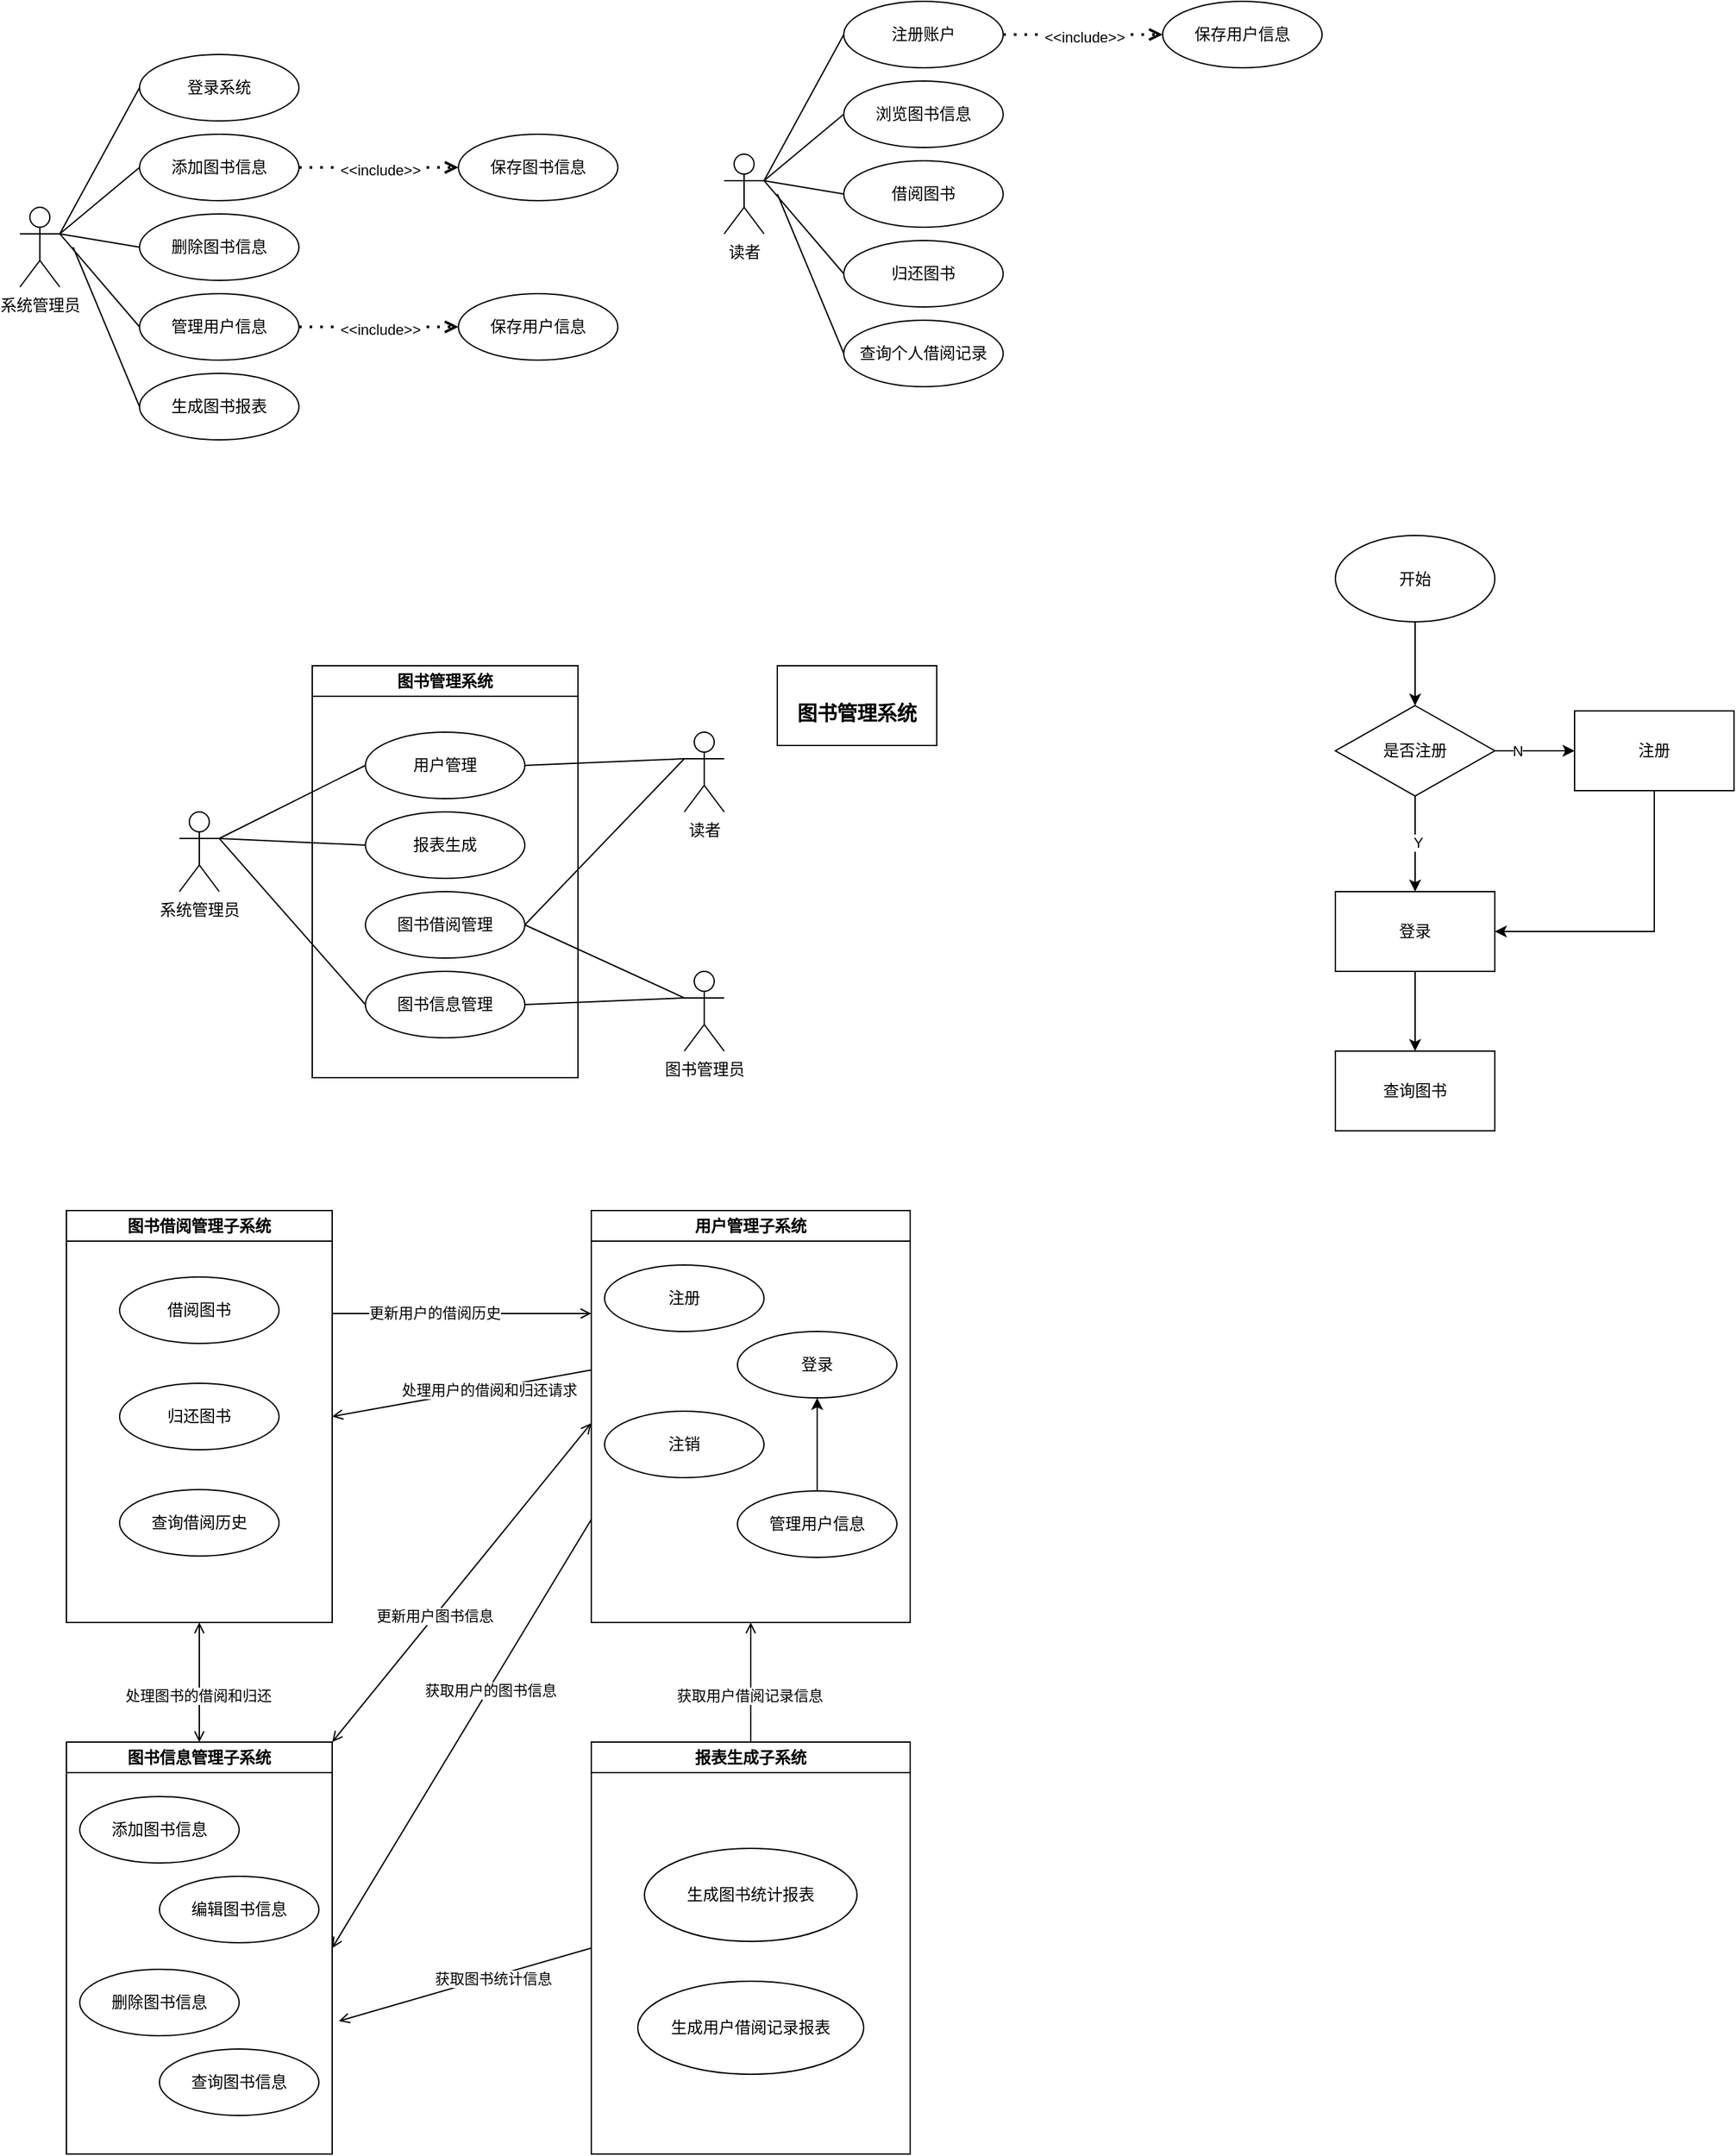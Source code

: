 <mxfile version="23.0.0" type="github">
  <diagram name="第 1 页" id="1S-oWMN58DFkhCVR-oqF">
    <mxGraphModel dx="544" dy="798" grid="1" gridSize="10" guides="1" tooltips="1" connect="1" arrows="1" fold="1" page="1" pageScale="1" pageWidth="827" pageHeight="1169" math="0" shadow="0">
      <root>
        <mxCell id="0" />
        <mxCell id="1" parent="0" />
        <mxCell id="vZ_JJnpRFsUOViejhZNN-1" value="系统管理员" style="shape=umlActor;verticalLabelPosition=bottom;verticalAlign=top;html=1;outlineConnect=0;" parent="1" vertex="1">
          <mxGeometry x="160" y="305" width="30" height="60" as="geometry" />
        </mxCell>
        <mxCell id="vZ_JJnpRFsUOViejhZNN-4" value="登录系统" style="ellipse;whiteSpace=wrap;html=1;" parent="1" vertex="1">
          <mxGeometry x="250" y="190" width="120" height="50" as="geometry" />
        </mxCell>
        <mxCell id="vZ_JJnpRFsUOViejhZNN-5" value="添加图书信息" style="ellipse;whiteSpace=wrap;html=1;" parent="1" vertex="1">
          <mxGeometry x="250" y="250" width="120" height="50" as="geometry" />
        </mxCell>
        <mxCell id="vZ_JJnpRFsUOViejhZNN-6" value="删除图书信息" style="ellipse;whiteSpace=wrap;html=1;" parent="1" vertex="1">
          <mxGeometry x="250" y="310" width="120" height="50" as="geometry" />
        </mxCell>
        <mxCell id="vZ_JJnpRFsUOViejhZNN-7" value="管理用户信息" style="ellipse;whiteSpace=wrap;html=1;" parent="1" vertex="1">
          <mxGeometry x="250" y="370" width="120" height="50" as="geometry" />
        </mxCell>
        <mxCell id="vZ_JJnpRFsUOViejhZNN-8" value="生成图书报表" style="ellipse;whiteSpace=wrap;html=1;" parent="1" vertex="1">
          <mxGeometry x="250" y="430" width="120" height="50" as="geometry" />
        </mxCell>
        <mxCell id="vZ_JJnpRFsUOViejhZNN-10" value="" style="endArrow=none;html=1;rounded=0;exitX=1;exitY=0.333;exitDx=0;exitDy=0;exitPerimeter=0;entryX=0;entryY=0.5;entryDx=0;entryDy=0;targetPerimeterSpacing=0;startArrow=none;startFill=0;endFill=0;" parent="1" source="vZ_JJnpRFsUOViejhZNN-1" target="vZ_JJnpRFsUOViejhZNN-4" edge="1">
          <mxGeometry width="50" height="50" relative="1" as="geometry">
            <mxPoint x="190" y="290" as="sourcePoint" />
            <mxPoint x="240" y="240" as="targetPoint" />
          </mxGeometry>
        </mxCell>
        <mxCell id="vZ_JJnpRFsUOViejhZNN-15" value="" style="endArrow=none;html=1;rounded=0;exitX=1;exitY=0.333;exitDx=0;exitDy=0;exitPerimeter=0;entryX=0;entryY=0.5;entryDx=0;entryDy=0;targetPerimeterSpacing=0;startArrow=none;startFill=0;endFill=0;" parent="1" source="vZ_JJnpRFsUOViejhZNN-1" target="vZ_JJnpRFsUOViejhZNN-5" edge="1">
          <mxGeometry width="50" height="50" relative="1" as="geometry">
            <mxPoint x="193" y="321" as="sourcePoint" />
            <mxPoint x="260" y="225" as="targetPoint" />
          </mxGeometry>
        </mxCell>
        <mxCell id="vZ_JJnpRFsUOViejhZNN-16" value="" style="endArrow=none;html=1;rounded=0;exitX=1;exitY=0.333;exitDx=0;exitDy=0;exitPerimeter=0;entryX=0;entryY=0.5;entryDx=0;entryDy=0;targetPerimeterSpacing=0;startArrow=none;startFill=0;endFill=0;" parent="1" source="vZ_JJnpRFsUOViejhZNN-1" target="vZ_JJnpRFsUOViejhZNN-6" edge="1">
          <mxGeometry width="50" height="50" relative="1" as="geometry">
            <mxPoint x="203" y="331" as="sourcePoint" />
            <mxPoint x="270" y="235" as="targetPoint" />
          </mxGeometry>
        </mxCell>
        <mxCell id="vZ_JJnpRFsUOViejhZNN-17" value="" style="endArrow=none;html=1;rounded=0;entryX=0;entryY=0.5;entryDx=0;entryDy=0;targetPerimeterSpacing=0;startArrow=none;startFill=0;endFill=0;exitX=1;exitY=0.333;exitDx=0;exitDy=0;exitPerimeter=0;" parent="1" source="vZ_JJnpRFsUOViejhZNN-1" target="vZ_JJnpRFsUOViejhZNN-7" edge="1">
          <mxGeometry width="50" height="50" relative="1" as="geometry">
            <mxPoint x="190" y="330" as="sourcePoint" />
            <mxPoint x="280" y="245" as="targetPoint" />
          </mxGeometry>
        </mxCell>
        <mxCell id="vZ_JJnpRFsUOViejhZNN-18" value="" style="endArrow=none;html=1;rounded=0;entryX=0;entryY=0.5;entryDx=0;entryDy=0;targetPerimeterSpacing=0;startArrow=none;startFill=0;endFill=0;exitX=1;exitY=0.333;exitDx=0;exitDy=0;exitPerimeter=0;" parent="1" source="vZ_JJnpRFsUOViejhZNN-28" target="vZ_JJnpRFsUOViejhZNN-27" edge="1">
          <mxGeometry width="50" height="50" relative="1" as="geometry">
            <mxPoint x="320" y="530" as="sourcePoint" />
            <mxPoint x="380" y="660" as="targetPoint" />
          </mxGeometry>
        </mxCell>
        <mxCell id="vZ_JJnpRFsUOViejhZNN-19" value="i" style="endArrow=open;dashed=1;html=1;dashPattern=1 3;strokeWidth=2;rounded=0;exitX=1;exitY=0.5;exitDx=0;exitDy=0;entryX=0;entryY=0.5;entryDx=0;entryDy=0;endFill=0;" parent="1" source="vZ_JJnpRFsUOViejhZNN-5" target="vZ_JJnpRFsUOViejhZNN-20" edge="1">
          <mxGeometry width="50" height="50" relative="1" as="geometry">
            <mxPoint x="389" y="220" as="sourcePoint" />
            <mxPoint x="439" y="170" as="targetPoint" />
          </mxGeometry>
        </mxCell>
        <mxCell id="vZ_JJnpRFsUOViejhZNN-21" value="&amp;lt;&amp;lt;include&amp;gt;&amp;gt;" style="edgeLabel;html=1;align=center;verticalAlign=middle;resizable=0;points=[];" parent="vZ_JJnpRFsUOViejhZNN-19" vertex="1" connectable="0">
          <mxGeometry x="0.012" y="-2" relative="1" as="geometry">
            <mxPoint as="offset" />
          </mxGeometry>
        </mxCell>
        <mxCell id="vZ_JJnpRFsUOViejhZNN-20" value="保存图书信息" style="ellipse;whiteSpace=wrap;html=1;" parent="1" vertex="1">
          <mxGeometry x="490" y="250" width="120" height="50" as="geometry" />
        </mxCell>
        <mxCell id="vZ_JJnpRFsUOViejhZNN-23" value="保存用户信息" style="ellipse;whiteSpace=wrap;html=1;" parent="1" vertex="1">
          <mxGeometry x="490" y="370" width="120" height="50" as="geometry" />
        </mxCell>
        <mxCell id="vZ_JJnpRFsUOViejhZNN-24" value="i" style="endArrow=open;dashed=1;html=1;dashPattern=1 3;strokeWidth=2;rounded=0;exitX=1;exitY=0.5;exitDx=0;exitDy=0;entryX=0;entryY=0.5;entryDx=0;entryDy=0;endFill=0;" parent="1" source="vZ_JJnpRFsUOViejhZNN-7" target="vZ_JJnpRFsUOViejhZNN-23" edge="1">
          <mxGeometry width="50" height="50" relative="1" as="geometry">
            <mxPoint x="380" y="359" as="sourcePoint" />
            <mxPoint x="500" y="359" as="targetPoint" />
          </mxGeometry>
        </mxCell>
        <mxCell id="vZ_JJnpRFsUOViejhZNN-25" value="&amp;lt;&amp;lt;include&amp;gt;&amp;gt;" style="edgeLabel;html=1;align=center;verticalAlign=middle;resizable=0;points=[];" parent="vZ_JJnpRFsUOViejhZNN-24" vertex="1" connectable="0">
          <mxGeometry x="0.012" y="-2" relative="1" as="geometry">
            <mxPoint as="offset" />
          </mxGeometry>
        </mxCell>
        <mxCell id="vZ_JJnpRFsUOViejhZNN-26" value="图书管理系统" style="swimlane;whiteSpace=wrap;html=1;" parent="1" vertex="1">
          <mxGeometry x="380" y="650" width="200" height="310" as="geometry">
            <mxRectangle x="290" y="690" width="110" height="30" as="alternateBounds" />
          </mxGeometry>
        </mxCell>
        <mxCell id="vZ_JJnpRFsUOViejhZNN-27" value="图书信息管理" style="ellipse;whiteSpace=wrap;html=1;" parent="vZ_JJnpRFsUOViejhZNN-26" vertex="1">
          <mxGeometry x="40" y="230" width="120" height="50" as="geometry" />
        </mxCell>
        <mxCell id="vZ_JJnpRFsUOViejhZNN-33" value="图书借阅管理" style="ellipse;whiteSpace=wrap;html=1;" parent="vZ_JJnpRFsUOViejhZNN-26" vertex="1">
          <mxGeometry x="40" y="170" width="120" height="50" as="geometry" />
        </mxCell>
        <mxCell id="vZ_JJnpRFsUOViejhZNN-34" value="用户管理" style="ellipse;whiteSpace=wrap;html=1;" parent="vZ_JJnpRFsUOViejhZNN-26" vertex="1">
          <mxGeometry x="40" y="50" width="120" height="50" as="geometry" />
        </mxCell>
        <mxCell id="vZ_JJnpRFsUOViejhZNN-35" value="报表生成" style="ellipse;whiteSpace=wrap;html=1;" parent="vZ_JJnpRFsUOViejhZNN-26" vertex="1">
          <mxGeometry x="40" y="110" width="120" height="50" as="geometry" />
        </mxCell>
        <mxCell id="vZ_JJnpRFsUOViejhZNN-28" value="系统管理员" style="shape=umlActor;verticalLabelPosition=bottom;verticalAlign=top;html=1;outlineConnect=0;" parent="1" vertex="1">
          <mxGeometry x="280" y="760" width="30" height="60" as="geometry" />
        </mxCell>
        <mxCell id="vZ_JJnpRFsUOViejhZNN-29" value="图书管理员" style="shape=umlActor;verticalLabelPosition=bottom;verticalAlign=top;html=1;outlineConnect=0;" parent="1" vertex="1">
          <mxGeometry x="660" y="880" width="30" height="60" as="geometry" />
        </mxCell>
        <mxCell id="vZ_JJnpRFsUOViejhZNN-30" value="读者" style="shape=umlActor;verticalLabelPosition=bottom;verticalAlign=top;html=1;outlineConnect=0;" parent="1" vertex="1">
          <mxGeometry x="660" y="700" width="30" height="60" as="geometry" />
        </mxCell>
        <mxCell id="vZ_JJnpRFsUOViejhZNN-36" value="" style="endArrow=none;html=1;rounded=0;entryX=0;entryY=0.5;entryDx=0;entryDy=0;targetPerimeterSpacing=0;startArrow=none;startFill=0;endFill=0;exitX=1;exitY=0.333;exitDx=0;exitDy=0;exitPerimeter=0;" parent="1" target="vZ_JJnpRFsUOViejhZNN-8" edge="1">
          <mxGeometry width="50" height="50" relative="1" as="geometry">
            <mxPoint x="200" y="335" as="sourcePoint" />
            <mxPoint x="260" y="465" as="targetPoint" />
          </mxGeometry>
        </mxCell>
        <mxCell id="vZ_JJnpRFsUOViejhZNN-37" value="" style="endArrow=none;html=1;rounded=0;entryX=0;entryY=0.5;entryDx=0;entryDy=0;targetPerimeterSpacing=0;startArrow=none;startFill=0;endFill=0;" parent="1" target="vZ_JJnpRFsUOViejhZNN-34" edge="1">
          <mxGeometry width="50" height="50" relative="1" as="geometry">
            <mxPoint x="310" y="780" as="sourcePoint" />
            <mxPoint x="430" y="725" as="targetPoint" />
          </mxGeometry>
        </mxCell>
        <mxCell id="vZ_JJnpRFsUOViejhZNN-38" value="" style="endArrow=none;html=1;rounded=0;entryX=0;entryY=0.5;entryDx=0;entryDy=0;targetPerimeterSpacing=0;startArrow=none;startFill=0;endFill=0;" parent="1" target="vZ_JJnpRFsUOViejhZNN-35" edge="1">
          <mxGeometry width="50" height="50" relative="1" as="geometry">
            <mxPoint x="310" y="780" as="sourcePoint" />
            <mxPoint x="440" y="735" as="targetPoint" />
          </mxGeometry>
        </mxCell>
        <mxCell id="vZ_JJnpRFsUOViejhZNN-39" value="" style="endArrow=none;html=1;rounded=0;entryX=1;entryY=0.5;entryDx=0;entryDy=0;targetPerimeterSpacing=0;startArrow=none;startFill=0;endFill=0;exitX=0;exitY=0.333;exitDx=0;exitDy=0;exitPerimeter=0;" parent="1" source="vZ_JJnpRFsUOViejhZNN-30" target="vZ_JJnpRFsUOViejhZNN-33" edge="1">
          <mxGeometry width="50" height="50" relative="1" as="geometry">
            <mxPoint x="550" y="617" as="sourcePoint" />
            <mxPoint x="660" y="552" as="targetPoint" />
          </mxGeometry>
        </mxCell>
        <mxCell id="vZ_JJnpRFsUOViejhZNN-40" value="" style="endArrow=none;html=1;rounded=0;entryX=1;entryY=0.5;entryDx=0;entryDy=0;targetPerimeterSpacing=0;startArrow=none;startFill=0;endFill=0;exitX=0;exitY=0.333;exitDx=0;exitDy=0;exitPerimeter=0;" parent="1" source="vZ_JJnpRFsUOViejhZNN-29" target="vZ_JJnpRFsUOViejhZNN-27" edge="1">
          <mxGeometry width="50" height="50" relative="1" as="geometry">
            <mxPoint x="440" y="1055" as="sourcePoint" />
            <mxPoint x="550" y="990" as="targetPoint" />
          </mxGeometry>
        </mxCell>
        <mxCell id="vZ_JJnpRFsUOViejhZNN-42" value="" style="endArrow=none;html=1;rounded=0;targetPerimeterSpacing=0;startArrow=none;startFill=0;endFill=0;exitX=0;exitY=0.333;exitDx=0;exitDy=0;exitPerimeter=0;entryX=1;entryY=0.5;entryDx=0;entryDy=0;" parent="1" source="vZ_JJnpRFsUOViejhZNN-29" target="vZ_JJnpRFsUOViejhZNN-33" edge="1">
          <mxGeometry width="50" height="50" relative="1" as="geometry">
            <mxPoint x="490" y="1065" as="sourcePoint" />
            <mxPoint x="540" y="840" as="targetPoint" />
          </mxGeometry>
        </mxCell>
        <mxCell id="vZ_JJnpRFsUOViejhZNN-45" value="" style="endArrow=none;html=1;rounded=0;entryX=1;entryY=0.5;entryDx=0;entryDy=0;targetPerimeterSpacing=0;startArrow=none;startFill=0;endFill=0;" parent="1" target="vZ_JJnpRFsUOViejhZNN-34" edge="1">
          <mxGeometry width="50" height="50" relative="1" as="geometry">
            <mxPoint x="660" y="720" as="sourcePoint" />
            <mxPoint x="550" y="855" as="targetPoint" />
          </mxGeometry>
        </mxCell>
        <mxCell id="vZ_JJnpRFsUOViejhZNN-62" value="读者" style="shape=umlActor;verticalLabelPosition=bottom;verticalAlign=top;html=1;outlineConnect=0;" parent="1" vertex="1">
          <mxGeometry x="690" y="265" width="30" height="60" as="geometry" />
        </mxCell>
        <mxCell id="vZ_JJnpRFsUOViejhZNN-63" value="注册账户" style="ellipse;whiteSpace=wrap;html=1;" parent="1" vertex="1">
          <mxGeometry x="780" y="150" width="120" height="50" as="geometry" />
        </mxCell>
        <mxCell id="vZ_JJnpRFsUOViejhZNN-64" value="浏览图书信息" style="ellipse;whiteSpace=wrap;html=1;" parent="1" vertex="1">
          <mxGeometry x="780" y="210" width="120" height="50" as="geometry" />
        </mxCell>
        <mxCell id="vZ_JJnpRFsUOViejhZNN-65" value="借阅图书" style="ellipse;whiteSpace=wrap;html=1;" parent="1" vertex="1">
          <mxGeometry x="780" y="270" width="120" height="50" as="geometry" />
        </mxCell>
        <mxCell id="vZ_JJnpRFsUOViejhZNN-66" value="归还图书" style="ellipse;whiteSpace=wrap;html=1;" parent="1" vertex="1">
          <mxGeometry x="780" y="330" width="120" height="50" as="geometry" />
        </mxCell>
        <mxCell id="vZ_JJnpRFsUOViejhZNN-67" value="查询个人借阅记录" style="ellipse;whiteSpace=wrap;html=1;" parent="1" vertex="1">
          <mxGeometry x="780" y="390" width="120" height="50" as="geometry" />
        </mxCell>
        <mxCell id="vZ_JJnpRFsUOViejhZNN-68" value="" style="endArrow=none;html=1;rounded=0;exitX=1;exitY=0.333;exitDx=0;exitDy=0;exitPerimeter=0;entryX=0;entryY=0.5;entryDx=0;entryDy=0;targetPerimeterSpacing=0;startArrow=none;startFill=0;endFill=0;" parent="1" source="vZ_JJnpRFsUOViejhZNN-62" target="vZ_JJnpRFsUOViejhZNN-63" edge="1">
          <mxGeometry width="50" height="50" relative="1" as="geometry">
            <mxPoint x="720" y="250" as="sourcePoint" />
            <mxPoint x="770" y="200" as="targetPoint" />
          </mxGeometry>
        </mxCell>
        <mxCell id="vZ_JJnpRFsUOViejhZNN-69" value="" style="endArrow=none;html=1;rounded=0;exitX=1;exitY=0.333;exitDx=0;exitDy=0;exitPerimeter=0;entryX=0;entryY=0.5;entryDx=0;entryDy=0;targetPerimeterSpacing=0;startArrow=none;startFill=0;endFill=0;" parent="1" source="vZ_JJnpRFsUOViejhZNN-62" target="vZ_JJnpRFsUOViejhZNN-64" edge="1">
          <mxGeometry width="50" height="50" relative="1" as="geometry">
            <mxPoint x="723" y="281" as="sourcePoint" />
            <mxPoint x="790" y="185" as="targetPoint" />
          </mxGeometry>
        </mxCell>
        <mxCell id="vZ_JJnpRFsUOViejhZNN-70" value="" style="endArrow=none;html=1;rounded=0;exitX=1;exitY=0.333;exitDx=0;exitDy=0;exitPerimeter=0;entryX=0;entryY=0.5;entryDx=0;entryDy=0;targetPerimeterSpacing=0;startArrow=none;startFill=0;endFill=0;" parent="1" source="vZ_JJnpRFsUOViejhZNN-62" target="vZ_JJnpRFsUOViejhZNN-65" edge="1">
          <mxGeometry width="50" height="50" relative="1" as="geometry">
            <mxPoint x="733" y="291" as="sourcePoint" />
            <mxPoint x="800" y="195" as="targetPoint" />
          </mxGeometry>
        </mxCell>
        <mxCell id="vZ_JJnpRFsUOViejhZNN-71" value="" style="endArrow=none;html=1;rounded=0;entryX=0;entryY=0.5;entryDx=0;entryDy=0;targetPerimeterSpacing=0;startArrow=none;startFill=0;endFill=0;exitX=1;exitY=0.333;exitDx=0;exitDy=0;exitPerimeter=0;" parent="1" source="vZ_JJnpRFsUOViejhZNN-62" target="vZ_JJnpRFsUOViejhZNN-66" edge="1">
          <mxGeometry width="50" height="50" relative="1" as="geometry">
            <mxPoint x="720" y="290" as="sourcePoint" />
            <mxPoint x="810" y="205" as="targetPoint" />
          </mxGeometry>
        </mxCell>
        <mxCell id="vZ_JJnpRFsUOViejhZNN-72" value="i" style="endArrow=open;dashed=1;html=1;dashPattern=1 3;strokeWidth=2;rounded=0;exitX=1;exitY=0.5;exitDx=0;exitDy=0;entryX=0;entryY=0.5;entryDx=0;entryDy=0;endFill=0;" parent="1" source="vZ_JJnpRFsUOViejhZNN-63" target="vZ_JJnpRFsUOViejhZNN-77" edge="1">
          <mxGeometry width="50" height="50" relative="1" as="geometry">
            <mxPoint x="919" y="180" as="sourcePoint" />
            <mxPoint x="1020" y="235" as="targetPoint" />
          </mxGeometry>
        </mxCell>
        <mxCell id="vZ_JJnpRFsUOViejhZNN-73" value="&amp;lt;&amp;lt;include&amp;gt;&amp;gt;" style="edgeLabel;html=1;align=center;verticalAlign=middle;resizable=0;points=[];" parent="vZ_JJnpRFsUOViejhZNN-72" vertex="1" connectable="0">
          <mxGeometry x="0.012" y="-2" relative="1" as="geometry">
            <mxPoint as="offset" />
          </mxGeometry>
        </mxCell>
        <mxCell id="vZ_JJnpRFsUOViejhZNN-76" value="" style="endArrow=none;html=1;rounded=0;entryX=0;entryY=0.5;entryDx=0;entryDy=0;targetPerimeterSpacing=0;startArrow=none;startFill=0;endFill=0;exitX=1;exitY=0.333;exitDx=0;exitDy=0;exitPerimeter=0;" parent="1" target="vZ_JJnpRFsUOViejhZNN-67" edge="1">
          <mxGeometry width="50" height="50" relative="1" as="geometry">
            <mxPoint x="730" y="295" as="sourcePoint" />
            <mxPoint x="790" y="425" as="targetPoint" />
          </mxGeometry>
        </mxCell>
        <mxCell id="vZ_JJnpRFsUOViejhZNN-77" value="保存用户信息" style="ellipse;whiteSpace=wrap;html=1;" parent="1" vertex="1">
          <mxGeometry x="1020" y="150" width="120" height="50" as="geometry" />
        </mxCell>
        <mxCell id="-E-mYHirCY9QTEUU1FOy-1" value="&lt;h3 style=&quot;border: 0px solid rgb(217, 217, 227); box-sizing: border-box; --tw-border-spacing-x: 0; --tw-border-spacing-y: 0; --tw-translate-x: 0; --tw-translate-y: 0; --tw-rotate: 0; --tw-skew-x: 0; --tw-skew-y: 0; --tw-scale-x: 1; --tw-scale-y: 1; --tw-pan-x: ; --tw-pan-y: ; --tw-pinch-zoom: ; --tw-scroll-snap-strictness: proximity; --tw-gradient-from-position: ; --tw-gradient-via-position: ; --tw-gradient-to-position: ; --tw-ordinal: ; --tw-slashed-zero: ; --tw-numeric-figure: ; --tw-numeric-spacing: ; --tw-numeric-fraction: ; --tw-ring-inset: ; --tw-ring-offset-width: 0px; --tw-ring-offset-color: #fff; --tw-ring-color: rgba(69,89,164,.5); --tw-ring-offset-shadow: 0 0 transparent; --tw-ring-shadow: 0 0 transparent; --tw-shadow: 0 0 transparent; --tw-shadow-colored: 0 0 transparent; --tw-blur: ; --tw-brightness: ; --tw-contrast: ; --tw-grayscale: ; --tw-hue-rotate: ; --tw-invert: ; --tw-saturate: ; --tw-sepia: ; --tw-drop-shadow: ; --tw-backdrop-blur: ; --tw-backdrop-brightness: ; --tw-backdrop-contrast: ; --tw-backdrop-grayscale: ; --tw-backdrop-hue-rotate: ; --tw-backdrop-invert: ; --tw-backdrop-opacity: ; --tw-backdrop-saturate: ; --tw-backdrop-sepia: ; font-size: 1.25em; margin: 1rem 0px 0.5rem; line-height: 1.6; font-family: Söhne, ui-sans-serif, system-ui, -apple-system, &amp;quot;Segoe UI&amp;quot;, Roboto, Ubuntu, Cantarell, &amp;quot;Noto Sans&amp;quot;, sans-serif, &amp;quot;Helvetica Neue&amp;quot;, Arial, &amp;quot;Apple Color Emoji&amp;quot;, &amp;quot;Segoe UI Emoji&amp;quot;, &amp;quot;Segoe UI Symbol&amp;quot;, &amp;quot;Noto Color Emoji&amp;quot;; text-align: start;&quot;&gt;图书管理系统&lt;/h3&gt;" style="rounded=0;whiteSpace=wrap;html=1;" vertex="1" parent="1">
          <mxGeometry x="730" y="650" width="120" height="60" as="geometry" />
        </mxCell>
        <mxCell id="-E-mYHirCY9QTEUU1FOy-2" value="图书信息管理子系统" style="swimlane;whiteSpace=wrap;html=1;" vertex="1" parent="1">
          <mxGeometry x="195" y="1460" width="200" height="310" as="geometry">
            <mxRectangle x="290" y="690" width="110" height="30" as="alternateBounds" />
          </mxGeometry>
        </mxCell>
        <mxCell id="-E-mYHirCY9QTEUU1FOy-11" value="添加图书信息" style="ellipse;whiteSpace=wrap;html=1;" vertex="1" parent="-E-mYHirCY9QTEUU1FOy-2">
          <mxGeometry x="10" y="41" width="120" height="50" as="geometry" />
        </mxCell>
        <mxCell id="-E-mYHirCY9QTEUU1FOy-12" value="编辑图书信息" style="ellipse;whiteSpace=wrap;html=1;" vertex="1" parent="-E-mYHirCY9QTEUU1FOy-2">
          <mxGeometry x="70" y="101" width="120" height="50" as="geometry" />
        </mxCell>
        <mxCell id="-E-mYHirCY9QTEUU1FOy-13" value="删除图书信息" style="ellipse;whiteSpace=wrap;html=1;" vertex="1" parent="-E-mYHirCY9QTEUU1FOy-2">
          <mxGeometry x="10" y="171" width="120" height="50" as="geometry" />
        </mxCell>
        <mxCell id="-E-mYHirCY9QTEUU1FOy-14" value="查询图书信息" style="ellipse;whiteSpace=wrap;html=1;" vertex="1" parent="-E-mYHirCY9QTEUU1FOy-2">
          <mxGeometry x="70" y="231" width="120" height="50" as="geometry" />
        </mxCell>
        <mxCell id="-E-mYHirCY9QTEUU1FOy-8" value="用户管理子系统" style="swimlane;whiteSpace=wrap;html=1;" vertex="1" parent="1">
          <mxGeometry x="590" y="1060" width="240" height="310" as="geometry">
            <mxRectangle x="290" y="690" width="110" height="30" as="alternateBounds" />
          </mxGeometry>
        </mxCell>
        <mxCell id="-E-mYHirCY9QTEUU1FOy-15" value="注册" style="ellipse;whiteSpace=wrap;html=1;" vertex="1" parent="-E-mYHirCY9QTEUU1FOy-8">
          <mxGeometry x="10" y="41" width="120" height="50" as="geometry" />
        </mxCell>
        <mxCell id="-E-mYHirCY9QTEUU1FOy-16" value="登录" style="ellipse;whiteSpace=wrap;html=1;" vertex="1" parent="-E-mYHirCY9QTEUU1FOy-8">
          <mxGeometry x="110" y="91" width="120" height="50" as="geometry" />
        </mxCell>
        <mxCell id="-E-mYHirCY9QTEUU1FOy-17" value="注销" style="ellipse;whiteSpace=wrap;html=1;" vertex="1" parent="-E-mYHirCY9QTEUU1FOy-8">
          <mxGeometry x="10" y="151" width="120" height="50" as="geometry" />
        </mxCell>
        <mxCell id="-E-mYHirCY9QTEUU1FOy-41" value="" style="edgeStyle=orthogonalEdgeStyle;rounded=0;orthogonalLoop=1;jettySize=auto;html=1;" edge="1" parent="-E-mYHirCY9QTEUU1FOy-8" source="-E-mYHirCY9QTEUU1FOy-18" target="-E-mYHirCY9QTEUU1FOy-16">
          <mxGeometry relative="1" as="geometry" />
        </mxCell>
        <mxCell id="-E-mYHirCY9QTEUU1FOy-18" value="管理用户信息" style="ellipse;whiteSpace=wrap;html=1;" vertex="1" parent="-E-mYHirCY9QTEUU1FOy-8">
          <mxGeometry x="110" y="211" width="120" height="50" as="geometry" />
        </mxCell>
        <mxCell id="-E-mYHirCY9QTEUU1FOy-9" value="图书借阅管理子系统" style="swimlane;whiteSpace=wrap;html=1;" vertex="1" parent="1">
          <mxGeometry x="195" y="1060" width="200" height="310" as="geometry">
            <mxRectangle x="290" y="690" width="110" height="30" as="alternateBounds" />
          </mxGeometry>
        </mxCell>
        <mxCell id="-E-mYHirCY9QTEUU1FOy-19" value="借阅图书" style="ellipse;whiteSpace=wrap;html=1;" vertex="1" parent="-E-mYHirCY9QTEUU1FOy-9">
          <mxGeometry x="40" y="50" width="120" height="50" as="geometry" />
        </mxCell>
        <mxCell id="-E-mYHirCY9QTEUU1FOy-20" value="归还图书" style="ellipse;whiteSpace=wrap;html=1;" vertex="1" parent="-E-mYHirCY9QTEUU1FOy-9">
          <mxGeometry x="40" y="130" width="120" height="50" as="geometry" />
        </mxCell>
        <mxCell id="-E-mYHirCY9QTEUU1FOy-21" value="查询借阅历史" style="ellipse;whiteSpace=wrap;html=1;" vertex="1" parent="-E-mYHirCY9QTEUU1FOy-9">
          <mxGeometry x="40" y="210" width="120" height="50" as="geometry" />
        </mxCell>
        <mxCell id="-E-mYHirCY9QTEUU1FOy-10" value="报表生成子系统" style="swimlane;whiteSpace=wrap;html=1;" vertex="1" parent="1">
          <mxGeometry x="590" y="1460" width="240" height="310" as="geometry">
            <mxRectangle x="290" y="690" width="110" height="30" as="alternateBounds" />
          </mxGeometry>
        </mxCell>
        <mxCell id="-E-mYHirCY9QTEUU1FOy-22" value="生成图书统计报表" style="ellipse;whiteSpace=wrap;html=1;" vertex="1" parent="-E-mYHirCY9QTEUU1FOy-10">
          <mxGeometry x="40" y="80" width="160" height="70" as="geometry" />
        </mxCell>
        <mxCell id="-E-mYHirCY9QTEUU1FOy-23" value="生成用户借阅记录报表" style="ellipse;whiteSpace=wrap;html=1;" vertex="1" parent="-E-mYHirCY9QTEUU1FOy-10">
          <mxGeometry x="35" y="180" width="170" height="70" as="geometry" />
        </mxCell>
        <mxCell id="-E-mYHirCY9QTEUU1FOy-25" value="" style="endArrow=open;html=1;rounded=0;targetPerimeterSpacing=0;startArrow=open;startFill=0;endFill=0;exitX=1;exitY=0;exitDx=0;exitDy=0;" edge="1" parent="1" source="-E-mYHirCY9QTEUU1FOy-2">
          <mxGeometry width="50" height="50" relative="1" as="geometry">
            <mxPoint x="470" y="1130" as="sourcePoint" />
            <mxPoint x="590" y="1220" as="targetPoint" />
          </mxGeometry>
        </mxCell>
        <mxCell id="-E-mYHirCY9QTEUU1FOy-26" value="更新用户图书信息" style="edgeLabel;html=1;align=center;verticalAlign=middle;resizable=0;points=[];" vertex="1" connectable="0" parent="-E-mYHirCY9QTEUU1FOy-25">
          <mxGeometry x="-0.209" y="1" relative="1" as="geometry">
            <mxPoint as="offset" />
          </mxGeometry>
        </mxCell>
        <mxCell id="-E-mYHirCY9QTEUU1FOy-27" value="" style="endArrow=open;html=1;rounded=0;targetPerimeterSpacing=0;startArrow=open;startFill=0;endFill=0;exitX=0.5;exitY=0;exitDx=0;exitDy=0;entryX=0.5;entryY=1;entryDx=0;entryDy=0;" edge="1" parent="1" source="-E-mYHirCY9QTEUU1FOy-2" target="-E-mYHirCY9QTEUU1FOy-9">
          <mxGeometry width="50" height="50" relative="1" as="geometry">
            <mxPoint x="390" y="1408" as="sourcePoint" />
            <mxPoint x="300" y="1380" as="targetPoint" />
          </mxGeometry>
        </mxCell>
        <mxCell id="-E-mYHirCY9QTEUU1FOy-28" value="处理图书的借阅和归还" style="edgeLabel;html=1;align=center;verticalAlign=middle;resizable=0;points=[];" vertex="1" connectable="0" parent="-E-mYHirCY9QTEUU1FOy-27">
          <mxGeometry x="-0.209" y="1" relative="1" as="geometry">
            <mxPoint as="offset" />
          </mxGeometry>
        </mxCell>
        <mxCell id="-E-mYHirCY9QTEUU1FOy-29" value="" style="endArrow=open;html=1;rounded=0;targetPerimeterSpacing=0;startArrow=none;startFill=0;endFill=0;exitX=0;exitY=0.75;exitDx=0;exitDy=0;entryX=1;entryY=0.5;entryDx=0;entryDy=0;" edge="1" parent="1" source="-E-mYHirCY9QTEUU1FOy-8" target="-E-mYHirCY9QTEUU1FOy-2">
          <mxGeometry width="50" height="50" relative="1" as="geometry">
            <mxPoint x="380" y="1258" as="sourcePoint" />
            <mxPoint x="580" y="1250" as="targetPoint" />
          </mxGeometry>
        </mxCell>
        <mxCell id="-E-mYHirCY9QTEUU1FOy-30" value="获取用户的图书信息" style="edgeLabel;html=1;align=center;verticalAlign=middle;resizable=0;points=[];" vertex="1" connectable="0" parent="-E-mYHirCY9QTEUU1FOy-29">
          <mxGeometry x="-0.209" y="1" relative="1" as="geometry">
            <mxPoint as="offset" />
          </mxGeometry>
        </mxCell>
        <mxCell id="-E-mYHirCY9QTEUU1FOy-31" value="" style="endArrow=open;html=1;rounded=0;targetPerimeterSpacing=0;startArrow=none;startFill=0;endFill=0;entryX=1;entryY=0.5;entryDx=0;entryDy=0;" edge="1" parent="1" target="-E-mYHirCY9QTEUU1FOy-9">
          <mxGeometry width="50" height="50" relative="1" as="geometry">
            <mxPoint x="590" y="1180" as="sourcePoint" />
            <mxPoint x="390" y="1570" as="targetPoint" />
          </mxGeometry>
        </mxCell>
        <mxCell id="-E-mYHirCY9QTEUU1FOy-32" value="处理用户的借阅和归还请求" style="edgeLabel;html=1;align=center;verticalAlign=middle;resizable=0;points=[];" vertex="1" connectable="0" parent="-E-mYHirCY9QTEUU1FOy-31">
          <mxGeometry x="-0.209" y="1" relative="1" as="geometry">
            <mxPoint as="offset" />
          </mxGeometry>
        </mxCell>
        <mxCell id="-E-mYHirCY9QTEUU1FOy-35" value="" style="endArrow=open;html=1;rounded=0;targetPerimeterSpacing=0;startArrow=none;startFill=0;endFill=0;exitX=1;exitY=0.25;exitDx=0;exitDy=0;entryX=0;entryY=0.25;entryDx=0;entryDy=0;" edge="1" parent="1" source="-E-mYHirCY9QTEUU1FOy-9" target="-E-mYHirCY9QTEUU1FOy-8">
          <mxGeometry width="50" height="50" relative="1" as="geometry">
            <mxPoint x="600" y="1380" as="sourcePoint" />
            <mxPoint x="590" y="1110" as="targetPoint" />
          </mxGeometry>
        </mxCell>
        <mxCell id="-E-mYHirCY9QTEUU1FOy-36" value="更新用户的借阅历史" style="edgeLabel;html=1;align=center;verticalAlign=middle;resizable=0;points=[];" vertex="1" connectable="0" parent="-E-mYHirCY9QTEUU1FOy-35">
          <mxGeometry x="-0.209" y="1" relative="1" as="geometry">
            <mxPoint as="offset" />
          </mxGeometry>
        </mxCell>
        <mxCell id="-E-mYHirCY9QTEUU1FOy-37" value="" style="endArrow=open;html=1;rounded=0;targetPerimeterSpacing=0;startArrow=none;startFill=0;endFill=0;exitX=0;exitY=0.5;exitDx=0;exitDy=0;" edge="1" parent="1" source="-E-mYHirCY9QTEUU1FOy-10">
          <mxGeometry width="50" height="50" relative="1" as="geometry">
            <mxPoint x="830" y="1538" as="sourcePoint" />
            <mxPoint x="400" y="1670" as="targetPoint" />
          </mxGeometry>
        </mxCell>
        <mxCell id="-E-mYHirCY9QTEUU1FOy-38" value="获取图书统计信息" style="edgeLabel;html=1;align=center;verticalAlign=middle;resizable=0;points=[];" vertex="1" connectable="0" parent="-E-mYHirCY9QTEUU1FOy-37">
          <mxGeometry x="-0.209" y="1" relative="1" as="geometry">
            <mxPoint as="offset" />
          </mxGeometry>
        </mxCell>
        <mxCell id="-E-mYHirCY9QTEUU1FOy-39" value="" style="endArrow=open;html=1;rounded=0;targetPerimeterSpacing=0;startArrow=none;startFill=0;endFill=0;exitX=0.5;exitY=0;exitDx=0;exitDy=0;entryX=0.5;entryY=1;entryDx=0;entryDy=0;" edge="1" parent="1" source="-E-mYHirCY9QTEUU1FOy-10" target="-E-mYHirCY9QTEUU1FOy-8">
          <mxGeometry width="50" height="50" relative="1" as="geometry">
            <mxPoint x="600" y="1303" as="sourcePoint" />
            <mxPoint x="405" y="1625" as="targetPoint" />
          </mxGeometry>
        </mxCell>
        <mxCell id="-E-mYHirCY9QTEUU1FOy-40" value="获取用户借阅记录信息" style="edgeLabel;html=1;align=center;verticalAlign=middle;resizable=0;points=[];" vertex="1" connectable="0" parent="-E-mYHirCY9QTEUU1FOy-39">
          <mxGeometry x="-0.209" y="1" relative="1" as="geometry">
            <mxPoint as="offset" />
          </mxGeometry>
        </mxCell>
        <mxCell id="-E-mYHirCY9QTEUU1FOy-43" value="&lt;font style=&quot;font-size: 12px;&quot;&gt;开始&lt;/font&gt;" style="ellipse;whiteSpace=wrap;html=1;" vertex="1" parent="1">
          <mxGeometry x="1150" y="552" width="120" height="65" as="geometry" />
        </mxCell>
        <mxCell id="-E-mYHirCY9QTEUU1FOy-45" value="" style="endArrow=classic;html=1;rounded=0;exitX=0.5;exitY=1;exitDx=0;exitDy=0;entryX=0.5;entryY=0;entryDx=0;entryDy=0;" edge="1" parent="1" source="-E-mYHirCY9QTEUU1FOy-43" target="-E-mYHirCY9QTEUU1FOy-46">
          <mxGeometry width="50" height="50" relative="1" as="geometry">
            <mxPoint x="1440" y="720" as="sourcePoint" />
            <mxPoint x="1210" y="680" as="targetPoint" />
          </mxGeometry>
        </mxCell>
        <mxCell id="-E-mYHirCY9QTEUU1FOy-46" value="是否注册" style="rhombus;whiteSpace=wrap;html=1;" vertex="1" parent="1">
          <mxGeometry x="1150" y="680" width="120" height="68" as="geometry" />
        </mxCell>
        <mxCell id="-E-mYHirCY9QTEUU1FOy-49" value="" style="endArrow=classic;html=1;rounded=0;exitX=0.5;exitY=1;exitDx=0;exitDy=0;entryX=0.5;entryY=0;entryDx=0;entryDy=0;" edge="1" parent="1" source="-E-mYHirCY9QTEUU1FOy-46" target="-E-mYHirCY9QTEUU1FOy-50">
          <mxGeometry width="50" height="50" relative="1" as="geometry">
            <mxPoint x="1220" y="897" as="sourcePoint" />
            <mxPoint x="1210" y="780" as="targetPoint" />
          </mxGeometry>
        </mxCell>
        <mxCell id="-E-mYHirCY9QTEUU1FOy-51" value="Y" style="edgeLabel;html=1;align=center;verticalAlign=middle;resizable=0;points=[];" vertex="1" connectable="0" parent="-E-mYHirCY9QTEUU1FOy-49">
          <mxGeometry x="-0.026" y="2" relative="1" as="geometry">
            <mxPoint as="offset" />
          </mxGeometry>
        </mxCell>
        <mxCell id="-E-mYHirCY9QTEUU1FOy-50" value="登录" style="rounded=0;whiteSpace=wrap;html=1;" vertex="1" parent="1">
          <mxGeometry x="1150" y="820" width="120" height="60" as="geometry" />
        </mxCell>
        <mxCell id="-E-mYHirCY9QTEUU1FOy-58" value="注册" style="rounded=0;whiteSpace=wrap;html=1;" vertex="1" parent="1">
          <mxGeometry x="1330" y="684" width="120" height="60" as="geometry" />
        </mxCell>
        <mxCell id="-E-mYHirCY9QTEUU1FOy-59" value="" style="endArrow=classic;html=1;rounded=0;exitX=1;exitY=0.5;exitDx=0;exitDy=0;entryX=0;entryY=0.5;entryDx=0;entryDy=0;" edge="1" parent="1" source="-E-mYHirCY9QTEUU1FOy-46" target="-E-mYHirCY9QTEUU1FOy-58">
          <mxGeometry width="50" height="50" relative="1" as="geometry">
            <mxPoint x="1350" y="850" as="sourcePoint" />
            <mxPoint x="1400" y="800" as="targetPoint" />
          </mxGeometry>
        </mxCell>
        <mxCell id="-E-mYHirCY9QTEUU1FOy-60" value="N" style="edgeLabel;html=1;align=center;verticalAlign=middle;resizable=0;points=[];" vertex="1" connectable="0" parent="-E-mYHirCY9QTEUU1FOy-59">
          <mxGeometry x="-0.449" relative="1" as="geometry">
            <mxPoint as="offset" />
          </mxGeometry>
        </mxCell>
        <mxCell id="-E-mYHirCY9QTEUU1FOy-61" value="" style="endArrow=classic;html=1;rounded=0;exitX=0.5;exitY=1;exitDx=0;exitDy=0;entryX=1;entryY=0.5;entryDx=0;entryDy=0;" edge="1" parent="1" source="-E-mYHirCY9QTEUU1FOy-58" target="-E-mYHirCY9QTEUU1FOy-50">
          <mxGeometry width="50" height="50" relative="1" as="geometry">
            <mxPoint x="1430" y="900" as="sourcePoint" />
            <mxPoint x="1480" y="850" as="targetPoint" />
            <Array as="points">
              <mxPoint x="1390" y="850" />
            </Array>
          </mxGeometry>
        </mxCell>
        <mxCell id="-E-mYHirCY9QTEUU1FOy-62" value="查询图书" style="rounded=0;whiteSpace=wrap;html=1;" vertex="1" parent="1">
          <mxGeometry x="1150" y="940" width="120" height="60" as="geometry" />
        </mxCell>
        <mxCell id="-E-mYHirCY9QTEUU1FOy-63" value="" style="endArrow=classic;html=1;rounded=0;exitX=0.5;exitY=1;exitDx=0;exitDy=0;entryX=0.5;entryY=0;entryDx=0;entryDy=0;" edge="1" parent="1" source="-E-mYHirCY9QTEUU1FOy-50" target="-E-mYHirCY9QTEUU1FOy-62">
          <mxGeometry width="50" height="50" relative="1" as="geometry">
            <mxPoint x="1320" y="900" as="sourcePoint" />
            <mxPoint x="1320" y="972" as="targetPoint" />
          </mxGeometry>
        </mxCell>
      </root>
    </mxGraphModel>
  </diagram>
</mxfile>
